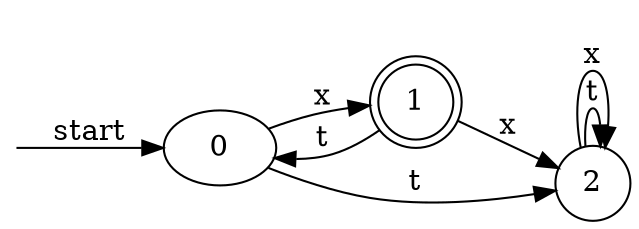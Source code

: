 digraph dfa {
    rankdir = LR;
    __start [style = invis, shape = point];
    __start -> "0" [ label = "start" ];
    node [shape = doublecircle]; "1"
    node [shape = circle];
    "0" -> "2" [ label = "t" ];
    "0" -> "1" [ label = "x" ];
    "2" -> "2" [ label = "t" ];
    "2" -> "2" [ label = "x" ];
    "1" -> "0" [ label = "t" ];
    "1" -> "2" [ label = "x" ];
}
